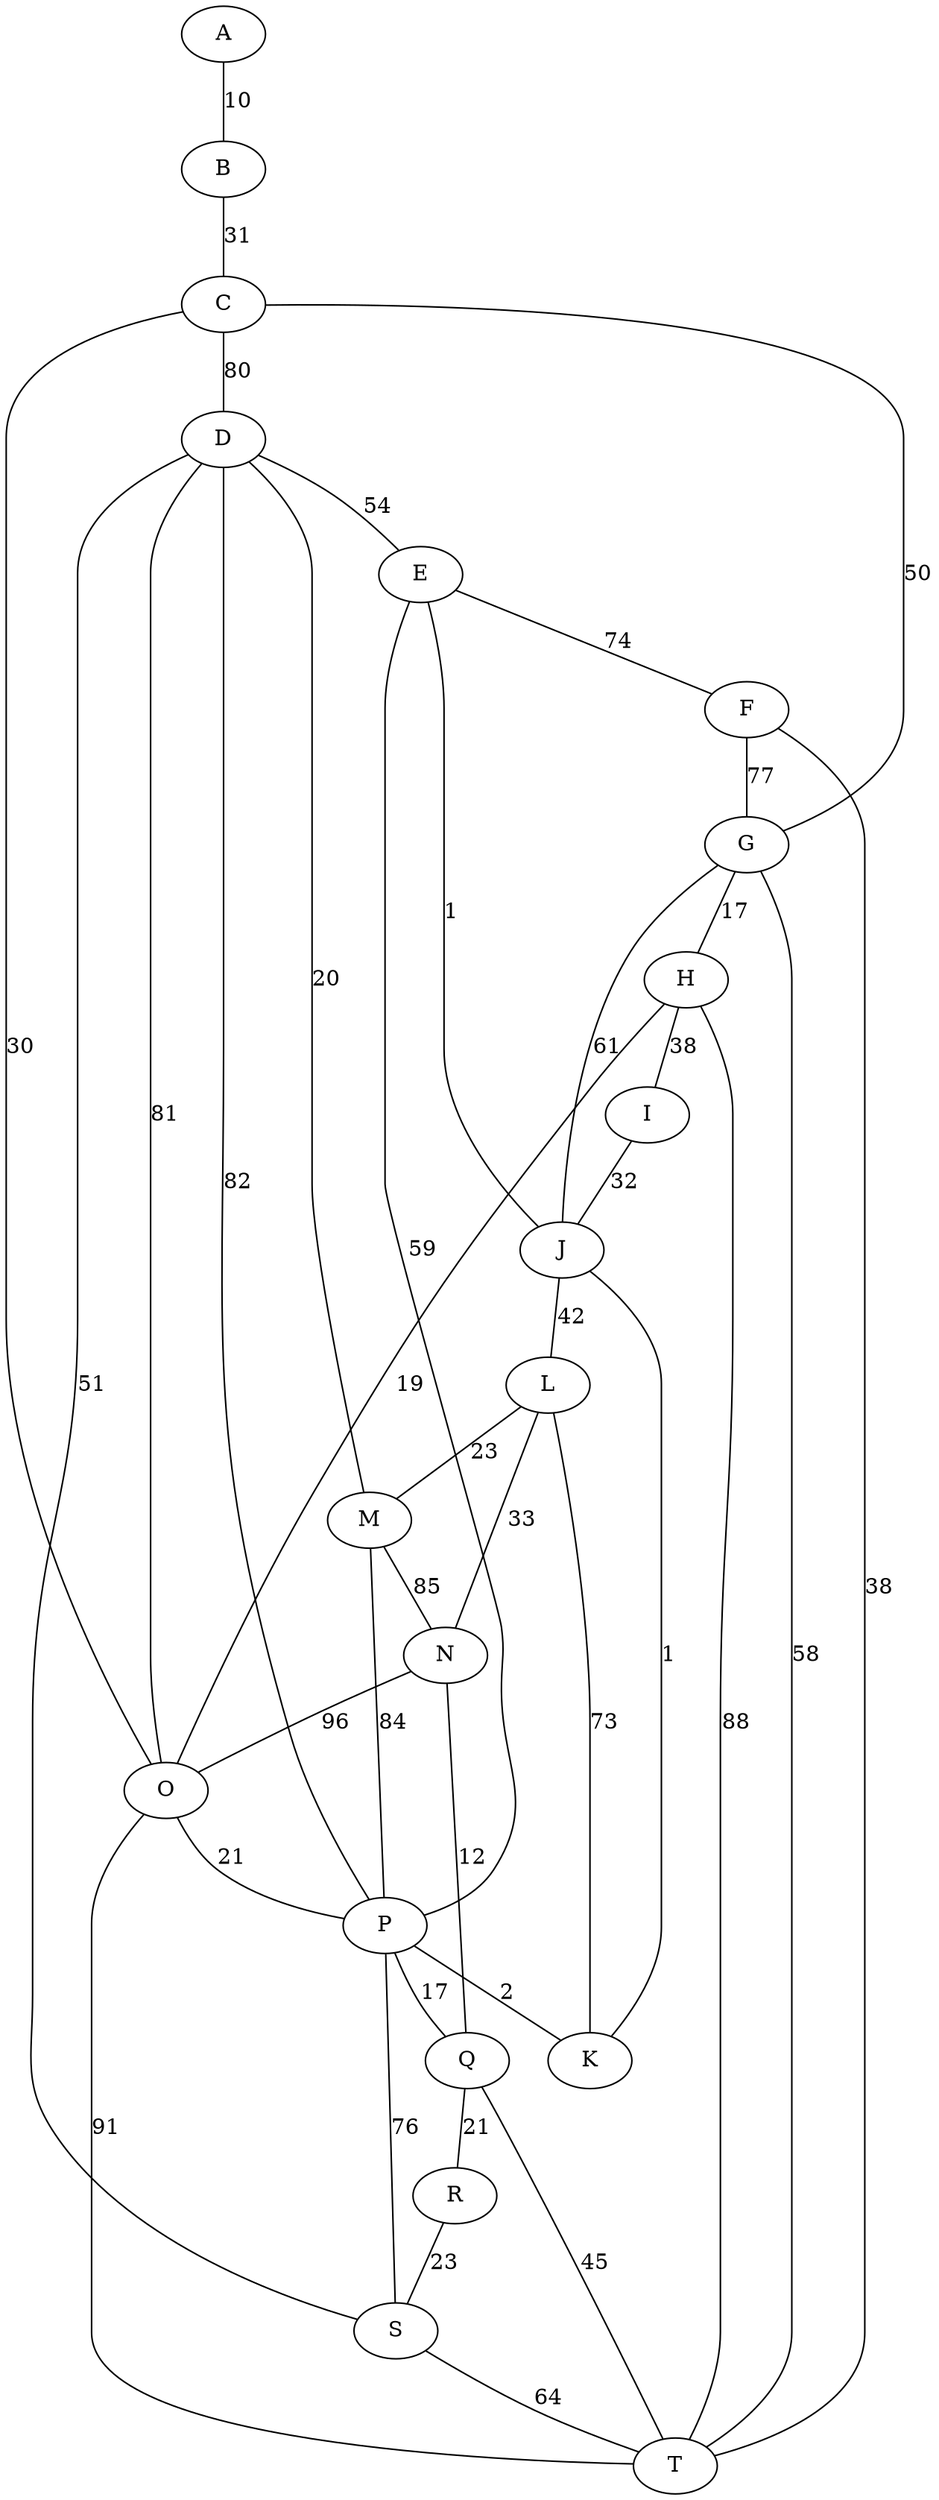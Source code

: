 graph G {
  A;
  B;
  C;
  D;
  E;
  F;
  G;
  H;
  I;
  J;
  K;
  L;
  M;
  N;
  O;
  P;
  Q;
  R;
  S;
  T;
  A -- B [label=10];
  B -- C [label=31];
  C -- D [label=80];
  D -- E [label=54];
  E -- F [label=74];
  F -- G [label=77];
  G -- H [label=17];
  H -- I [label=38];
  I -- J [label=32];
  J -- K [label=1];
  K -- L [label=73];
  L -- M [label=23];
  M -- N [label=85];
  N -- O [label=96];
  O -- P [label=21];
  P -- Q [label=17];
  Q -- R [label=21];
  R -- S [label=23];
  S -- T [label=64];
  M -- D [label=20];
  J -- G [label=61];
  N -- Q [label=12];
  J -- L [label=42];
  P -- K [label=2];
  L -- N [label=33];
  Q -- T [label=45];
  T -- H [label=88];
  P -- E [label=59];
  P -- D [label=82];
  D -- S [label=51];
  J -- E [label=1];
  T -- O [label=91];
  C -- O [label=30];
  G -- C [label=50];
  H -- O [label=19];
  T -- F [label=38];
  P -- M [label=84];
  D -- O [label=81];
  S -- P [label=76];
  T -- G [label=58];
}